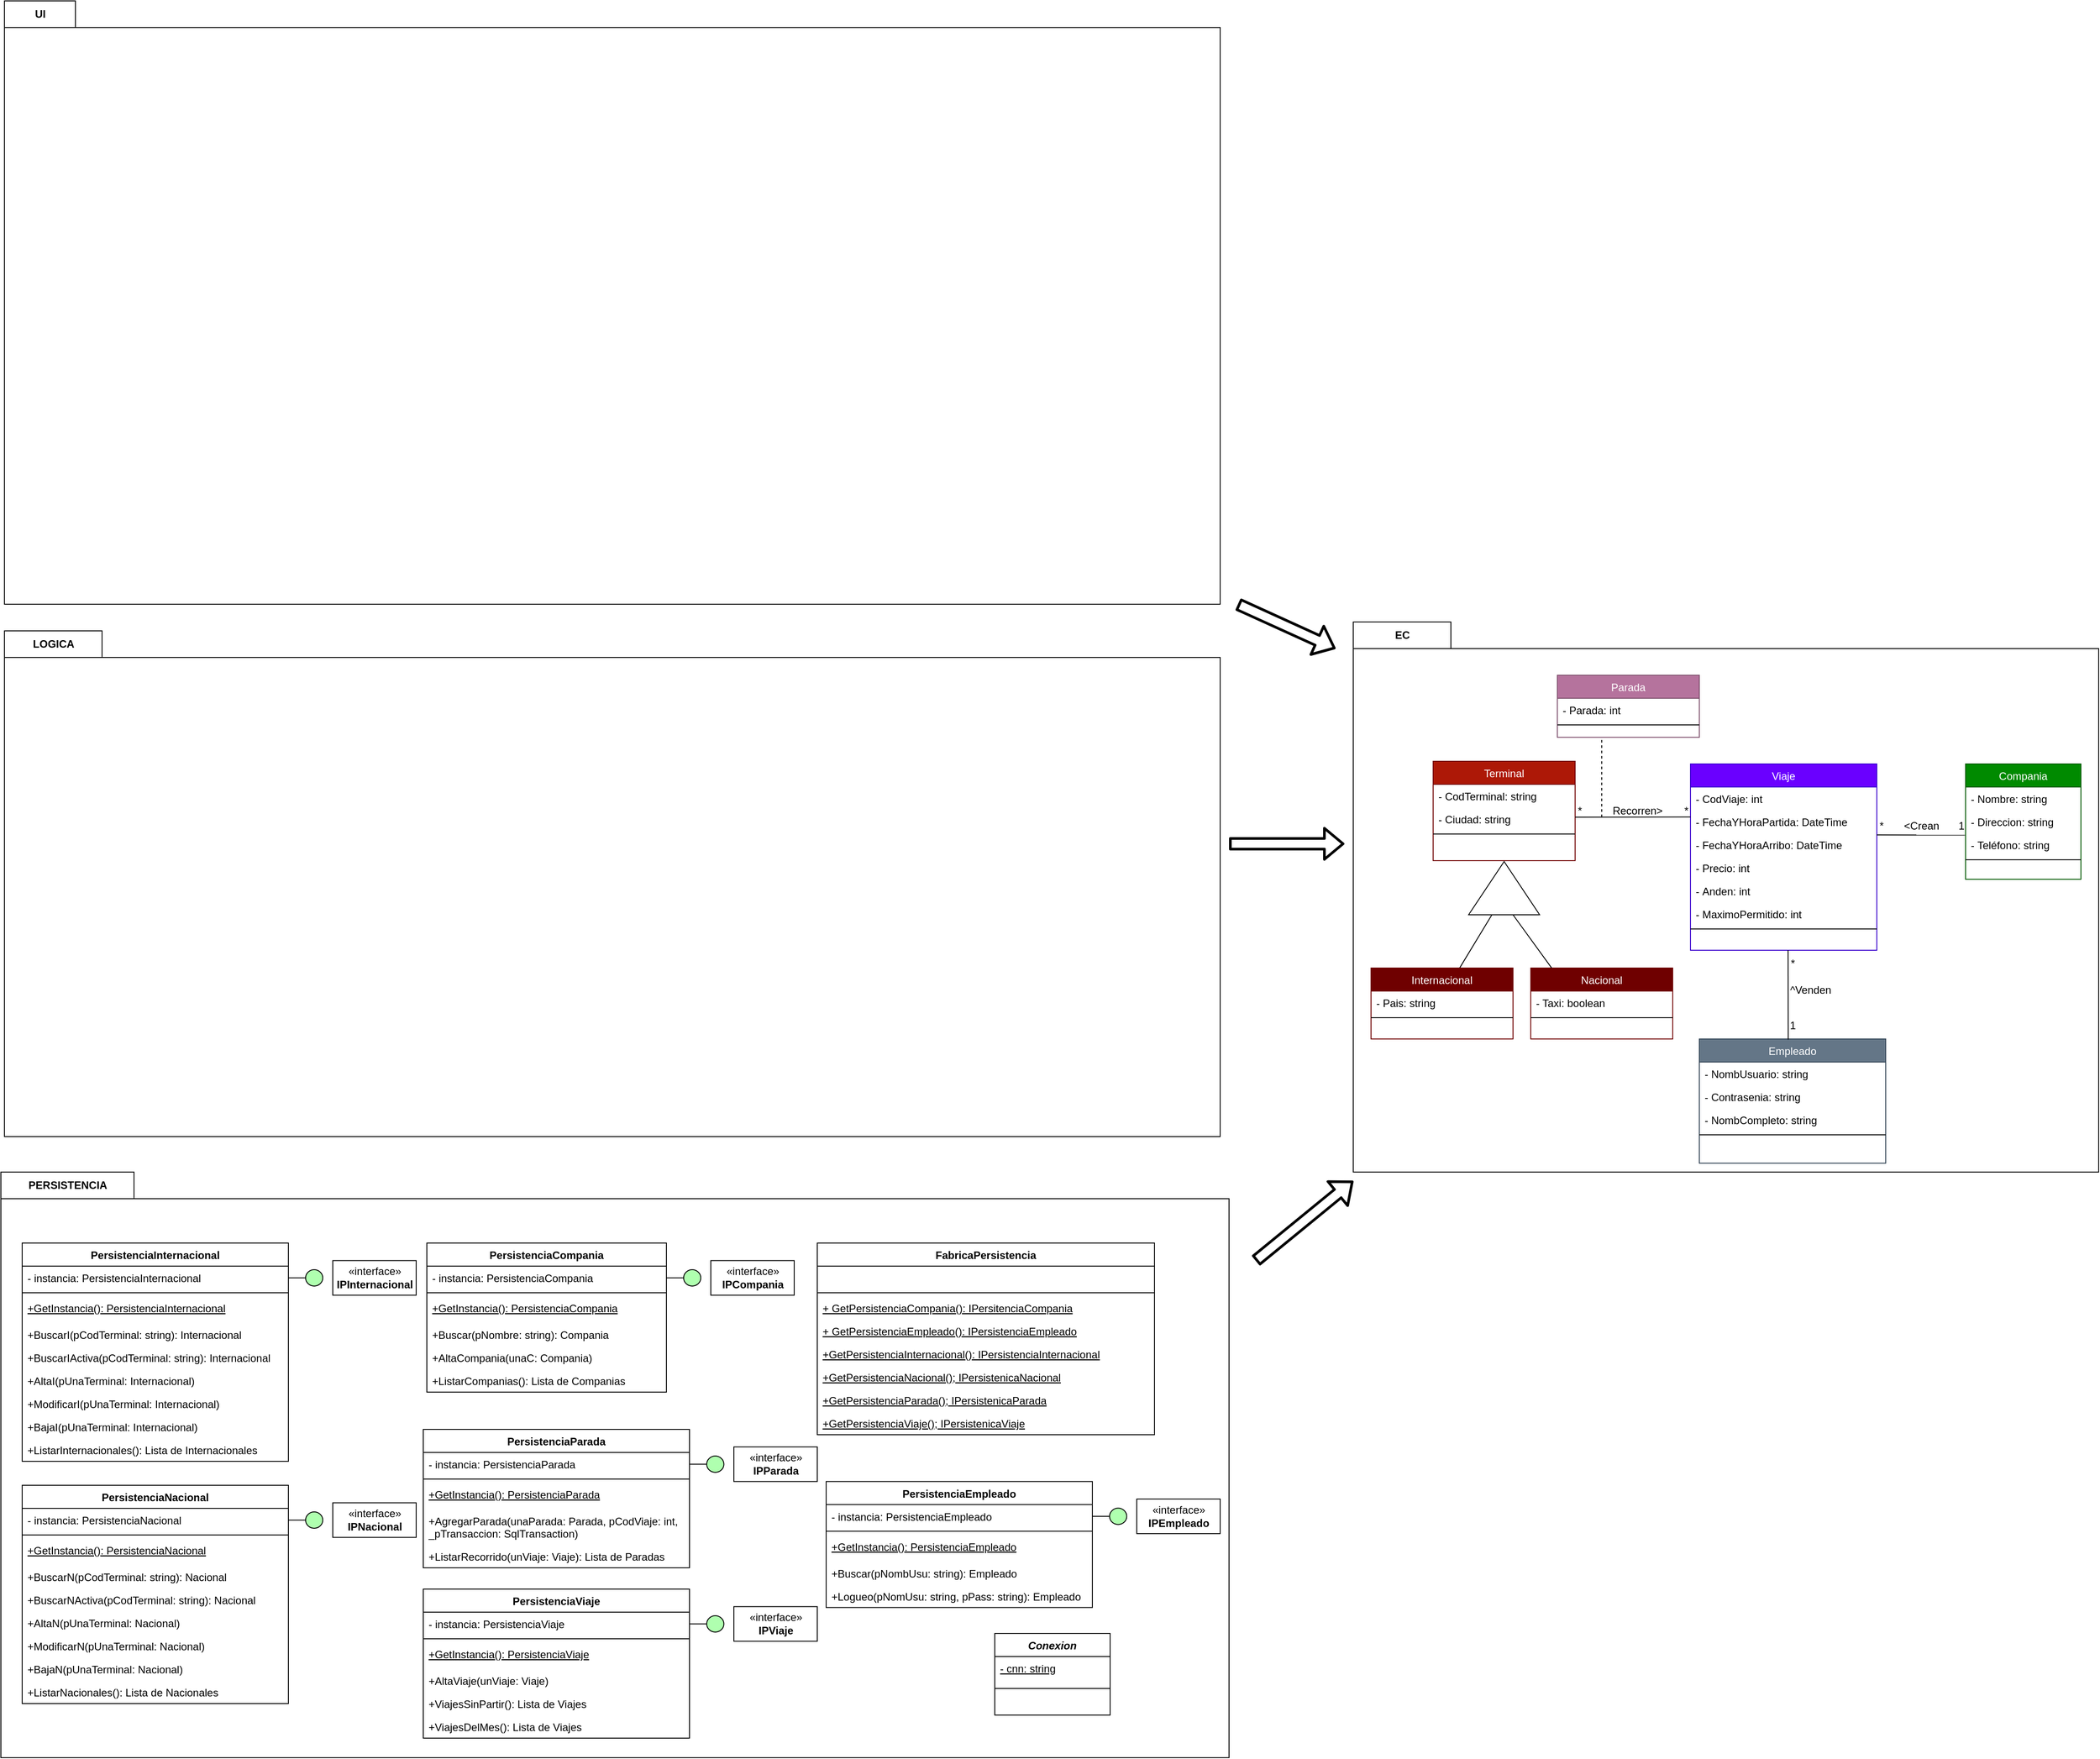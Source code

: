 <mxfile version="21.6.2" type="device">
  <diagram id="YKiBKlaoCuLFtthqr4kv" name="Página-1">
    <mxGraphModel dx="2717" dy="970" grid="1" gridSize="10" guides="1" tooltips="1" connect="1" arrows="1" fold="1" page="1" pageScale="1" pageWidth="827" pageHeight="1169" math="0" shadow="0">
      <root>
        <mxCell id="0" />
        <mxCell id="1" parent="0" />
        <mxCell id="Zzf7KM-flJiP9QOSgCD5-19" value="LOGICA&lt;span style=&quot;color: rgba(0, 0, 0, 0); font-family: monospace; font-size: 0px; font-weight: 400; text-align: start;&quot;&gt;%3CmxGraphModel%3E%3Croot%3E%3CmxCell%20id%3D%220%22%2F%3E%3CmxCell%20id%3D%221%22%20parent%3D%220%22%2F%3E%3CmxCell%20id%3D%222%22%20value%3D%22UI%22%20style%3D%22shape%3Dfolder%3BfontStyle%3D1%3BtabWidth%3D110%3BtabHeight%3D30%3BtabPosition%3Dleft%3Bhtml%3D1%3BboundedLbl%3D1%3BlabelInHeader%3D1%3Bcontainer%3D1%3Bcollapsible%3D0%3BrecursiveResize%3D0%3B%22%20vertex%3D%221%22%20parent%3D%221%22%3E%3CmxGeometry%20x%3D%22100%22%20y%3D%2250%22%20width%3D%22710%22%20height%3D%22260%22%20as%3D%22geometry%22%2F%3E%3C%2FmxCell%3E%3C%2Froot%3E%3C%2FmxGraphModel%3E&lt;/span&gt;" style="shape=folder;fontStyle=1;tabWidth=110;tabHeight=30;tabPosition=left;html=1;boundedLbl=1;labelInHeader=1;container=1;collapsible=0;recursiveResize=0;strokeColor=#000000;" parent="1" vertex="1">
          <mxGeometry x="-480" y="740" width="1370" height="570" as="geometry" />
        </mxCell>
        <mxCell id="Zzf7KM-flJiP9QOSgCD5-37" value="PERSISTENCIA" style="shape=folder;fontStyle=1;tabWidth=150;tabHeight=30;tabPosition=left;html=1;boundedLbl=1;labelInHeader=1;container=1;collapsible=0;recursiveResize=0;" parent="1" vertex="1">
          <mxGeometry x="-484" y="1350" width="1384" height="660" as="geometry" />
        </mxCell>
        <mxCell id="4FLnIjoYqeW0npmRk8-U-1" value="Conexion" style="swimlane;fontStyle=3;align=center;verticalAlign=top;childLayout=stackLayout;horizontal=1;startSize=26;horizontalStack=0;resizeParent=1;resizeParentMax=0;resizeLast=0;collapsible=1;marginBottom=0;" parent="Zzf7KM-flJiP9QOSgCD5-37" vertex="1">
          <mxGeometry x="1120" y="520" width="130" height="92" as="geometry" />
        </mxCell>
        <mxCell id="4FLnIjoYqeW0npmRk8-U-2" value="- cnn: string" style="text;strokeColor=none;fillColor=none;align=left;verticalAlign=top;spacingLeft=4;spacingRight=4;overflow=hidden;rotatable=0;points=[[0,0.5],[1,0.5]];portConstraint=eastwest;fontStyle=4" parent="4FLnIjoYqeW0npmRk8-U-1" vertex="1">
          <mxGeometry y="26" width="130" height="32" as="geometry" />
        </mxCell>
        <mxCell id="4FLnIjoYqeW0npmRk8-U-3" value="" style="line;strokeWidth=1;fillColor=none;align=left;verticalAlign=middle;spacingTop=-1;spacingLeft=3;spacingRight=3;rotatable=0;labelPosition=right;points=[];portConstraint=eastwest;strokeColor=inherit;" parent="4FLnIjoYqeW0npmRk8-U-1" vertex="1">
          <mxGeometry y="58" width="130" height="8" as="geometry" />
        </mxCell>
        <mxCell id="4FLnIjoYqeW0npmRk8-U-4" value=" " style="text;strokeColor=none;fillColor=none;align=left;verticalAlign=top;spacingLeft=4;spacingRight=4;overflow=hidden;rotatable=0;points=[[0,0.5],[1,0.5]];portConstraint=eastwest;" parent="4FLnIjoYqeW0npmRk8-U-1" vertex="1">
          <mxGeometry y="66" width="130" height="26" as="geometry" />
        </mxCell>
        <mxCell id="tdh5stbtL8ZLt6p26N77-5" value="PersistenciaCompania" style="swimlane;fontStyle=1;align=center;verticalAlign=top;childLayout=stackLayout;horizontal=1;startSize=26;horizontalStack=0;resizeParent=1;resizeParentMax=0;resizeLast=0;collapsible=1;marginBottom=0;" parent="Zzf7KM-flJiP9QOSgCD5-37" vertex="1">
          <mxGeometry x="480" y="80" width="270" height="168" as="geometry" />
        </mxCell>
        <mxCell id="tdh5stbtL8ZLt6p26N77-6" value="- instancia: PersistenciaCompania " style="text;strokeColor=none;fillColor=none;align=left;verticalAlign=top;spacingLeft=4;spacingRight=4;overflow=hidden;rotatable=0;points=[[0,0.5],[1,0.5]];portConstraint=eastwest;" parent="tdh5stbtL8ZLt6p26N77-5" vertex="1">
          <mxGeometry y="26" width="270" height="26" as="geometry" />
        </mxCell>
        <mxCell id="tdh5stbtL8ZLt6p26N77-7" value="" style="line;strokeWidth=1;fillColor=none;align=left;verticalAlign=middle;spacingTop=-1;spacingLeft=3;spacingRight=3;rotatable=0;labelPosition=right;points=[];portConstraint=eastwest;strokeColor=inherit;" parent="tdh5stbtL8ZLt6p26N77-5" vertex="1">
          <mxGeometry y="52" width="270" height="8" as="geometry" />
        </mxCell>
        <mxCell id="tdh5stbtL8ZLt6p26N77-8" value="+GetInstancia(): PersistenciaCompania" style="text;strokeColor=none;fillColor=none;align=left;verticalAlign=top;spacingLeft=4;spacingRight=4;overflow=hidden;rotatable=0;points=[[0,0.5],[1,0.5]];portConstraint=eastwest;fontStyle=4" parent="tdh5stbtL8ZLt6p26N77-5" vertex="1">
          <mxGeometry y="60" width="270" height="30" as="geometry" />
        </mxCell>
        <mxCell id="tdh5stbtL8ZLt6p26N77-12" value="+Buscar(pNombre: string): Compania" style="text;strokeColor=none;fillColor=none;align=left;verticalAlign=top;spacingLeft=4;spacingRight=4;overflow=hidden;rotatable=0;points=[[0,0.5],[1,0.5]];portConstraint=eastwest;fontStyle=0" parent="tdh5stbtL8ZLt6p26N77-5" vertex="1">
          <mxGeometry y="90" width="270" height="26" as="geometry" />
        </mxCell>
        <mxCell id="KsVdHm2s3OmVLTwSaz9g-104" value="+AltaCompania(unaC: Compania)" style="text;strokeColor=none;fillColor=none;align=left;verticalAlign=top;spacingLeft=4;spacingRight=4;overflow=hidden;rotatable=0;points=[[0,0.5],[1,0.5]];portConstraint=eastwest;fontStyle=0" vertex="1" parent="tdh5stbtL8ZLt6p26N77-5">
          <mxGeometry y="116" width="270" height="26" as="geometry" />
        </mxCell>
        <mxCell id="KsVdHm2s3OmVLTwSaz9g-105" value="+ListarCompanias(): Lista de Companias" style="text;strokeColor=none;fillColor=none;align=left;verticalAlign=top;spacingLeft=4;spacingRight=4;overflow=hidden;rotatable=0;points=[[0,0.5],[1,0.5]];portConstraint=eastwest;fontStyle=0" vertex="1" parent="tdh5stbtL8ZLt6p26N77-5">
          <mxGeometry y="142" width="270" height="26" as="geometry" />
        </mxCell>
        <mxCell id="4FLnIjoYqeW0npmRk8-U-20" value="FabricaPersistencia" style="swimlane;fontStyle=1;align=center;verticalAlign=top;childLayout=stackLayout;horizontal=1;startSize=26;horizontalStack=0;resizeParent=1;resizeParentMax=0;resizeLast=0;collapsible=1;marginBottom=0;" parent="Zzf7KM-flJiP9QOSgCD5-37" vertex="1">
          <mxGeometry x="920" y="80" width="380" height="216" as="geometry" />
        </mxCell>
        <mxCell id="4FLnIjoYqeW0npmRk8-U-21" value=" " style="text;strokeColor=none;fillColor=none;align=left;verticalAlign=top;spacingLeft=4;spacingRight=4;overflow=hidden;rotatable=0;points=[[0,0.5],[1,0.5]];portConstraint=eastwest;" parent="4FLnIjoYqeW0npmRk8-U-20" vertex="1">
          <mxGeometry y="26" width="380" height="26" as="geometry" />
        </mxCell>
        <mxCell id="4FLnIjoYqeW0npmRk8-U-22" value="" style="line;strokeWidth=1;fillColor=none;align=left;verticalAlign=middle;spacingTop=-1;spacingLeft=3;spacingRight=3;rotatable=0;labelPosition=right;points=[];portConstraint=eastwest;strokeColor=inherit;" parent="4FLnIjoYqeW0npmRk8-U-20" vertex="1">
          <mxGeometry y="52" width="380" height="8" as="geometry" />
        </mxCell>
        <mxCell id="qBw_OB1yYFoaNtmwpmEW-3" value="+ GetPersistenciaCompania(): IPersitenciaCompania" style="text;strokeColor=none;fillColor=none;align=left;verticalAlign=top;spacingLeft=4;spacingRight=4;overflow=hidden;rotatable=0;points=[[0,0.5],[1,0.5]];portConstraint=eastwest;fontStyle=4" parent="4FLnIjoYqeW0npmRk8-U-20" vertex="1">
          <mxGeometry y="60" width="380" height="26" as="geometry" />
        </mxCell>
        <mxCell id="4FLnIjoYqeW0npmRk8-U-23" value="+ GetPersistenciaEmpleado(): IPersistenciaEmpleado" style="text;strokeColor=none;fillColor=none;align=left;verticalAlign=top;spacingLeft=4;spacingRight=4;overflow=hidden;rotatable=0;points=[[0,0.5],[1,0.5]];portConstraint=eastwest;fontStyle=4" parent="4FLnIjoYqeW0npmRk8-U-20" vertex="1">
          <mxGeometry y="86" width="380" height="26" as="geometry" />
        </mxCell>
        <mxCell id="qBw_OB1yYFoaNtmwpmEW-4" value="+GetPersistenciaInternacional(): IPersistenciaInternacional" style="text;strokeColor=none;fillColor=none;align=left;verticalAlign=top;spacingLeft=4;spacingRight=4;overflow=hidden;rotatable=0;points=[[0,0.5],[1,0.5]];portConstraint=eastwest;fontStyle=4" parent="4FLnIjoYqeW0npmRk8-U-20" vertex="1">
          <mxGeometry y="112" width="380" height="26" as="geometry" />
        </mxCell>
        <mxCell id="iTHzH2P1z4E5CIiTlRkQ-4" value="+GetPersistenciaNacional(); IPersistenicaNacional" style="text;strokeColor=none;fillColor=none;align=left;verticalAlign=top;spacingLeft=4;spacingRight=4;overflow=hidden;rotatable=0;points=[[0,0.5],[1,0.5]];portConstraint=eastwest;fontStyle=4" parent="4FLnIjoYqeW0npmRk8-U-20" vertex="1">
          <mxGeometry y="138" width="380" height="26" as="geometry" />
        </mxCell>
        <mxCell id="KsVdHm2s3OmVLTwSaz9g-100" value="+GetPersistenciaParada(); IPersistenicaParada" style="text;strokeColor=none;fillColor=none;align=left;verticalAlign=top;spacingLeft=4;spacingRight=4;overflow=hidden;rotatable=0;points=[[0,0.5],[1,0.5]];portConstraint=eastwest;fontStyle=4" vertex="1" parent="4FLnIjoYqeW0npmRk8-U-20">
          <mxGeometry y="164" width="380" height="26" as="geometry" />
        </mxCell>
        <mxCell id="KsVdHm2s3OmVLTwSaz9g-101" value="+GetPersistenciaViaje(); IPersistenicaViaje" style="text;strokeColor=none;fillColor=none;align=left;verticalAlign=top;spacingLeft=4;spacingRight=4;overflow=hidden;rotatable=0;points=[[0,0.5],[1,0.5]];portConstraint=eastwest;fontStyle=4" vertex="1" parent="4FLnIjoYqeW0npmRk8-U-20">
          <mxGeometry y="190" width="380" height="26" as="geometry" />
        </mxCell>
        <mxCell id="KsVdHm2s3OmVLTwSaz9g-102" value="" style="html=1;outlineConnect=0;whiteSpace=wrap;fillColor=#AFFFAF;shape=mxgraph.archimate3.interface;rotation=0;" vertex="1" parent="Zzf7KM-flJiP9QOSgCD5-37">
          <mxGeometry x="750" y="110" width="38.75" height="18.5" as="geometry" />
        </mxCell>
        <mxCell id="KsVdHm2s3OmVLTwSaz9g-103" value="«interface»&lt;br&gt;&lt;b&gt;IPCompania&lt;/b&gt;" style="html=1;" vertex="1" parent="Zzf7KM-flJiP9QOSgCD5-37">
          <mxGeometry x="800" y="99.75" width="94" height="39" as="geometry" />
        </mxCell>
        <mxCell id="KsVdHm2s3OmVLTwSaz9g-106" value="PersistenciaEmpleado" style="swimlane;fontStyle=1;align=center;verticalAlign=top;childLayout=stackLayout;horizontal=1;startSize=26;horizontalStack=0;resizeParent=1;resizeParentMax=0;resizeLast=0;collapsible=1;marginBottom=0;" vertex="1" parent="Zzf7KM-flJiP9QOSgCD5-37">
          <mxGeometry x="930" y="348.75" width="300" height="142" as="geometry" />
        </mxCell>
        <mxCell id="KsVdHm2s3OmVLTwSaz9g-107" value="- instancia: PersistenciaEmpleado " style="text;strokeColor=none;fillColor=none;align=left;verticalAlign=top;spacingLeft=4;spacingRight=4;overflow=hidden;rotatable=0;points=[[0,0.5],[1,0.5]];portConstraint=eastwest;" vertex="1" parent="KsVdHm2s3OmVLTwSaz9g-106">
          <mxGeometry y="26" width="300" height="26" as="geometry" />
        </mxCell>
        <mxCell id="KsVdHm2s3OmVLTwSaz9g-108" value="" style="line;strokeWidth=1;fillColor=none;align=left;verticalAlign=middle;spacingTop=-1;spacingLeft=3;spacingRight=3;rotatable=0;labelPosition=right;points=[];portConstraint=eastwest;strokeColor=inherit;" vertex="1" parent="KsVdHm2s3OmVLTwSaz9g-106">
          <mxGeometry y="52" width="300" height="8" as="geometry" />
        </mxCell>
        <mxCell id="KsVdHm2s3OmVLTwSaz9g-109" value="+GetInstancia(): PersistenciaEmpleado" style="text;strokeColor=none;fillColor=none;align=left;verticalAlign=top;spacingLeft=4;spacingRight=4;overflow=hidden;rotatable=0;points=[[0,0.5],[1,0.5]];portConstraint=eastwest;fontStyle=4" vertex="1" parent="KsVdHm2s3OmVLTwSaz9g-106">
          <mxGeometry y="60" width="300" height="30" as="geometry" />
        </mxCell>
        <mxCell id="KsVdHm2s3OmVLTwSaz9g-110" value="+Buscar(pNombUsu: string): Empleado" style="text;strokeColor=none;fillColor=none;align=left;verticalAlign=top;spacingLeft=4;spacingRight=4;overflow=hidden;rotatable=0;points=[[0,0.5],[1,0.5]];portConstraint=eastwest;fontStyle=0" vertex="1" parent="KsVdHm2s3OmVLTwSaz9g-106">
          <mxGeometry y="90" width="300" height="26" as="geometry" />
        </mxCell>
        <mxCell id="KsVdHm2s3OmVLTwSaz9g-111" value="+Logueo(pNomUsu: string, pPass: string): Empleado" style="text;strokeColor=none;fillColor=none;align=left;verticalAlign=top;spacingLeft=4;spacingRight=4;overflow=hidden;rotatable=0;points=[[0,0.5],[1,0.5]];portConstraint=eastwest;fontStyle=0" vertex="1" parent="KsVdHm2s3OmVLTwSaz9g-106">
          <mxGeometry y="116" width="300" height="26" as="geometry" />
        </mxCell>
        <mxCell id="KsVdHm2s3OmVLTwSaz9g-113" value="" style="html=1;outlineConnect=0;whiteSpace=wrap;fillColor=#AFFFAF;shape=mxgraph.archimate3.interface;rotation=0;" vertex="1" parent="Zzf7KM-flJiP9QOSgCD5-37">
          <mxGeometry x="1230" y="378.75" width="38.75" height="18.5" as="geometry" />
        </mxCell>
        <mxCell id="KsVdHm2s3OmVLTwSaz9g-114" value="«interface»&lt;br&gt;&lt;b&gt;IPEmpleado&lt;/b&gt;" style="html=1;" vertex="1" parent="Zzf7KM-flJiP9QOSgCD5-37">
          <mxGeometry x="1280" y="368.5" width="94" height="39" as="geometry" />
        </mxCell>
        <mxCell id="KsVdHm2s3OmVLTwSaz9g-116" value="PersistenciaInternacional" style="swimlane;fontStyle=1;align=center;verticalAlign=top;childLayout=stackLayout;horizontal=1;startSize=26;horizontalStack=0;resizeParent=1;resizeParentMax=0;resizeLast=0;collapsible=1;marginBottom=0;" vertex="1" parent="Zzf7KM-flJiP9QOSgCD5-37">
          <mxGeometry x="24" y="80" width="300" height="246" as="geometry" />
        </mxCell>
        <mxCell id="KsVdHm2s3OmVLTwSaz9g-117" value="- instancia: PersistenciaInternacional" style="text;strokeColor=none;fillColor=none;align=left;verticalAlign=top;spacingLeft=4;spacingRight=4;overflow=hidden;rotatable=0;points=[[0,0.5],[1,0.5]];portConstraint=eastwest;" vertex="1" parent="KsVdHm2s3OmVLTwSaz9g-116">
          <mxGeometry y="26" width="300" height="26" as="geometry" />
        </mxCell>
        <mxCell id="KsVdHm2s3OmVLTwSaz9g-118" value="" style="line;strokeWidth=1;fillColor=none;align=left;verticalAlign=middle;spacingTop=-1;spacingLeft=3;spacingRight=3;rotatable=0;labelPosition=right;points=[];portConstraint=eastwest;strokeColor=inherit;" vertex="1" parent="KsVdHm2s3OmVLTwSaz9g-116">
          <mxGeometry y="52" width="300" height="8" as="geometry" />
        </mxCell>
        <mxCell id="KsVdHm2s3OmVLTwSaz9g-119" value="+GetInstancia(): PersistenciaInternacional" style="text;strokeColor=none;fillColor=none;align=left;verticalAlign=top;spacingLeft=4;spacingRight=4;overflow=hidden;rotatable=0;points=[[0,0.5],[1,0.5]];portConstraint=eastwest;fontStyle=4" vertex="1" parent="KsVdHm2s3OmVLTwSaz9g-116">
          <mxGeometry y="60" width="300" height="30" as="geometry" />
        </mxCell>
        <mxCell id="KsVdHm2s3OmVLTwSaz9g-120" value="+BuscarI(pCodTerminal: string): Internacional" style="text;strokeColor=none;fillColor=none;align=left;verticalAlign=top;spacingLeft=4;spacingRight=4;overflow=hidden;rotatable=0;points=[[0,0.5],[1,0.5]];portConstraint=eastwest;fontStyle=0" vertex="1" parent="KsVdHm2s3OmVLTwSaz9g-116">
          <mxGeometry y="90" width="300" height="26" as="geometry" />
        </mxCell>
        <mxCell id="KsVdHm2s3OmVLTwSaz9g-121" value="+BuscarIActiva(pCodTerminal: string): Internacional" style="text;strokeColor=none;fillColor=none;align=left;verticalAlign=top;spacingLeft=4;spacingRight=4;overflow=hidden;rotatable=0;points=[[0,0.5],[1,0.5]];portConstraint=eastwest;fontStyle=0" vertex="1" parent="KsVdHm2s3OmVLTwSaz9g-116">
          <mxGeometry y="116" width="300" height="26" as="geometry" />
        </mxCell>
        <mxCell id="KsVdHm2s3OmVLTwSaz9g-122" value="+AltaI(pUnaTerminal: Internacional)" style="text;strokeColor=none;fillColor=none;align=left;verticalAlign=top;spacingLeft=4;spacingRight=4;overflow=hidden;rotatable=0;points=[[0,0.5],[1,0.5]];portConstraint=eastwest;fontStyle=0" vertex="1" parent="KsVdHm2s3OmVLTwSaz9g-116">
          <mxGeometry y="142" width="300" height="26" as="geometry" />
        </mxCell>
        <mxCell id="KsVdHm2s3OmVLTwSaz9g-126" value="+ModificarI(pUnaTerminal: Internacional)" style="text;strokeColor=none;fillColor=none;align=left;verticalAlign=top;spacingLeft=4;spacingRight=4;overflow=hidden;rotatable=0;points=[[0,0.5],[1,0.5]];portConstraint=eastwest;fontStyle=0" vertex="1" parent="KsVdHm2s3OmVLTwSaz9g-116">
          <mxGeometry y="168" width="300" height="26" as="geometry" />
        </mxCell>
        <mxCell id="KsVdHm2s3OmVLTwSaz9g-125" value="+BajaI(pUnaTerminal: Internacional)" style="text;strokeColor=none;fillColor=none;align=left;verticalAlign=top;spacingLeft=4;spacingRight=4;overflow=hidden;rotatable=0;points=[[0,0.5],[1,0.5]];portConstraint=eastwest;fontStyle=0" vertex="1" parent="KsVdHm2s3OmVLTwSaz9g-116">
          <mxGeometry y="194" width="300" height="26" as="geometry" />
        </mxCell>
        <mxCell id="KsVdHm2s3OmVLTwSaz9g-127" value="+ListarInternacionales(): Lista de Internacionales" style="text;strokeColor=none;fillColor=none;align=left;verticalAlign=top;spacingLeft=4;spacingRight=4;overflow=hidden;rotatable=0;points=[[0,0.5],[1,0.5]];portConstraint=eastwest;fontStyle=0" vertex="1" parent="KsVdHm2s3OmVLTwSaz9g-116">
          <mxGeometry y="220" width="300" height="26" as="geometry" />
        </mxCell>
        <mxCell id="KsVdHm2s3OmVLTwSaz9g-123" value="" style="html=1;outlineConnect=0;whiteSpace=wrap;fillColor=#AFFFAF;shape=mxgraph.archimate3.interface;rotation=0;" vertex="1" parent="Zzf7KM-flJiP9QOSgCD5-37">
          <mxGeometry x="324" y="110" width="38.75" height="18.5" as="geometry" />
        </mxCell>
        <mxCell id="KsVdHm2s3OmVLTwSaz9g-124" value="«interface»&lt;br&gt;&lt;b&gt;IPInternacional&lt;/b&gt;" style="html=1;" vertex="1" parent="Zzf7KM-flJiP9QOSgCD5-37">
          <mxGeometry x="374" y="99.75" width="94" height="39" as="geometry" />
        </mxCell>
        <mxCell id="KsVdHm2s3OmVLTwSaz9g-128" value="PersistenciaNacional" style="swimlane;fontStyle=1;align=center;verticalAlign=top;childLayout=stackLayout;horizontal=1;startSize=26;horizontalStack=0;resizeParent=1;resizeParentMax=0;resizeLast=0;collapsible=1;marginBottom=0;" vertex="1" parent="Zzf7KM-flJiP9QOSgCD5-37">
          <mxGeometry x="24" y="353" width="300" height="246" as="geometry" />
        </mxCell>
        <mxCell id="KsVdHm2s3OmVLTwSaz9g-129" value="- instancia: PersistenciaNacional" style="text;strokeColor=none;fillColor=none;align=left;verticalAlign=top;spacingLeft=4;spacingRight=4;overflow=hidden;rotatable=0;points=[[0,0.5],[1,0.5]];portConstraint=eastwest;" vertex="1" parent="KsVdHm2s3OmVLTwSaz9g-128">
          <mxGeometry y="26" width="300" height="26" as="geometry" />
        </mxCell>
        <mxCell id="KsVdHm2s3OmVLTwSaz9g-130" value="" style="line;strokeWidth=1;fillColor=none;align=left;verticalAlign=middle;spacingTop=-1;spacingLeft=3;spacingRight=3;rotatable=0;labelPosition=right;points=[];portConstraint=eastwest;strokeColor=inherit;" vertex="1" parent="KsVdHm2s3OmVLTwSaz9g-128">
          <mxGeometry y="52" width="300" height="8" as="geometry" />
        </mxCell>
        <mxCell id="KsVdHm2s3OmVLTwSaz9g-131" value="+GetInstancia(): PersistenciaNacional" style="text;strokeColor=none;fillColor=none;align=left;verticalAlign=top;spacingLeft=4;spacingRight=4;overflow=hidden;rotatable=0;points=[[0,0.5],[1,0.5]];portConstraint=eastwest;fontStyle=4" vertex="1" parent="KsVdHm2s3OmVLTwSaz9g-128">
          <mxGeometry y="60" width="300" height="30" as="geometry" />
        </mxCell>
        <mxCell id="KsVdHm2s3OmVLTwSaz9g-132" value="+BuscarN(pCodTerminal: string): Nacional" style="text;strokeColor=none;fillColor=none;align=left;verticalAlign=top;spacingLeft=4;spacingRight=4;overflow=hidden;rotatable=0;points=[[0,0.5],[1,0.5]];portConstraint=eastwest;fontStyle=0" vertex="1" parent="KsVdHm2s3OmVLTwSaz9g-128">
          <mxGeometry y="90" width="300" height="26" as="geometry" />
        </mxCell>
        <mxCell id="KsVdHm2s3OmVLTwSaz9g-133" value="+BuscarNActiva(pCodTerminal: string): Nacional" style="text;strokeColor=none;fillColor=none;align=left;verticalAlign=top;spacingLeft=4;spacingRight=4;overflow=hidden;rotatable=0;points=[[0,0.5],[1,0.5]];portConstraint=eastwest;fontStyle=0" vertex="1" parent="KsVdHm2s3OmVLTwSaz9g-128">
          <mxGeometry y="116" width="300" height="26" as="geometry" />
        </mxCell>
        <mxCell id="KsVdHm2s3OmVLTwSaz9g-134" value="+AltaN(pUnaTerminal: Nacional)" style="text;strokeColor=none;fillColor=none;align=left;verticalAlign=top;spacingLeft=4;spacingRight=4;overflow=hidden;rotatable=0;points=[[0,0.5],[1,0.5]];portConstraint=eastwest;fontStyle=0" vertex="1" parent="KsVdHm2s3OmVLTwSaz9g-128">
          <mxGeometry y="142" width="300" height="26" as="geometry" />
        </mxCell>
        <mxCell id="KsVdHm2s3OmVLTwSaz9g-135" value="+ModificarN(pUnaTerminal: Nacional)" style="text;strokeColor=none;fillColor=none;align=left;verticalAlign=top;spacingLeft=4;spacingRight=4;overflow=hidden;rotatable=0;points=[[0,0.5],[1,0.5]];portConstraint=eastwest;fontStyle=0" vertex="1" parent="KsVdHm2s3OmVLTwSaz9g-128">
          <mxGeometry y="168" width="300" height="26" as="geometry" />
        </mxCell>
        <mxCell id="KsVdHm2s3OmVLTwSaz9g-136" value="+BajaN(pUnaTerminal: Nacional)" style="text;strokeColor=none;fillColor=none;align=left;verticalAlign=top;spacingLeft=4;spacingRight=4;overflow=hidden;rotatable=0;points=[[0,0.5],[1,0.5]];portConstraint=eastwest;fontStyle=0" vertex="1" parent="KsVdHm2s3OmVLTwSaz9g-128">
          <mxGeometry y="194" width="300" height="26" as="geometry" />
        </mxCell>
        <mxCell id="KsVdHm2s3OmVLTwSaz9g-137" value="+ListarNacionales(): Lista de Nacionales" style="text;strokeColor=none;fillColor=none;align=left;verticalAlign=top;spacingLeft=4;spacingRight=4;overflow=hidden;rotatable=0;points=[[0,0.5],[1,0.5]];portConstraint=eastwest;fontStyle=0" vertex="1" parent="KsVdHm2s3OmVLTwSaz9g-128">
          <mxGeometry y="220" width="300" height="26" as="geometry" />
        </mxCell>
        <mxCell id="KsVdHm2s3OmVLTwSaz9g-138" value="" style="html=1;outlineConnect=0;whiteSpace=wrap;fillColor=#AFFFAF;shape=mxgraph.archimate3.interface;rotation=0;" vertex="1" parent="Zzf7KM-flJiP9QOSgCD5-37">
          <mxGeometry x="324" y="383" width="38.75" height="18.5" as="geometry" />
        </mxCell>
        <mxCell id="KsVdHm2s3OmVLTwSaz9g-139" value="«interface»&lt;br&gt;&lt;b&gt;IPNacional&lt;/b&gt;" style="html=1;" vertex="1" parent="Zzf7KM-flJiP9QOSgCD5-37">
          <mxGeometry x="374" y="372.75" width="94" height="39" as="geometry" />
        </mxCell>
        <mxCell id="KsVdHm2s3OmVLTwSaz9g-140" value="PersistenciaParada" style="swimlane;fontStyle=1;align=center;verticalAlign=top;childLayout=stackLayout;horizontal=1;startSize=26;horizontalStack=0;resizeParent=1;resizeParentMax=0;resizeLast=0;collapsible=1;marginBottom=0;" vertex="1" parent="Zzf7KM-flJiP9QOSgCD5-37">
          <mxGeometry x="476" y="290" width="300" height="156" as="geometry" />
        </mxCell>
        <mxCell id="KsVdHm2s3OmVLTwSaz9g-141" value="- instancia: PersistenciaParada" style="text;strokeColor=none;fillColor=none;align=left;verticalAlign=top;spacingLeft=4;spacingRight=4;overflow=hidden;rotatable=0;points=[[0,0.5],[1,0.5]];portConstraint=eastwest;" vertex="1" parent="KsVdHm2s3OmVLTwSaz9g-140">
          <mxGeometry y="26" width="300" height="26" as="geometry" />
        </mxCell>
        <mxCell id="KsVdHm2s3OmVLTwSaz9g-142" value="" style="line;strokeWidth=1;fillColor=none;align=left;verticalAlign=middle;spacingTop=-1;spacingLeft=3;spacingRight=3;rotatable=0;labelPosition=right;points=[];portConstraint=eastwest;strokeColor=inherit;" vertex="1" parent="KsVdHm2s3OmVLTwSaz9g-140">
          <mxGeometry y="52" width="300" height="8" as="geometry" />
        </mxCell>
        <mxCell id="KsVdHm2s3OmVLTwSaz9g-143" value="+GetInstancia(): PersistenciaParada" style="text;strokeColor=none;fillColor=none;align=left;verticalAlign=top;spacingLeft=4;spacingRight=4;overflow=hidden;rotatable=0;points=[[0,0.5],[1,0.5]];portConstraint=eastwest;fontStyle=4" vertex="1" parent="KsVdHm2s3OmVLTwSaz9g-140">
          <mxGeometry y="60" width="300" height="30" as="geometry" />
        </mxCell>
        <mxCell id="KsVdHm2s3OmVLTwSaz9g-144" value="+AgregarParada(unaParada: Parada, pCodViaje: int,&#xa;_pTransaccion: SqlTransaction)&#xa;" style="text;strokeColor=none;fillColor=none;align=left;verticalAlign=top;spacingLeft=4;spacingRight=4;overflow=hidden;rotatable=0;points=[[0,0.5],[1,0.5]];portConstraint=eastwest;fontStyle=0" vertex="1" parent="KsVdHm2s3OmVLTwSaz9g-140">
          <mxGeometry y="90" width="300" height="40" as="geometry" />
        </mxCell>
        <mxCell id="KsVdHm2s3OmVLTwSaz9g-145" value="+ListarRecorrido(unViaje: Viaje): Lista de Paradas" style="text;strokeColor=none;fillColor=none;align=left;verticalAlign=top;spacingLeft=4;spacingRight=4;overflow=hidden;rotatable=0;points=[[0,0.5],[1,0.5]];portConstraint=eastwest;fontStyle=0" vertex="1" parent="KsVdHm2s3OmVLTwSaz9g-140">
          <mxGeometry y="130" width="300" height="26" as="geometry" />
        </mxCell>
        <mxCell id="KsVdHm2s3OmVLTwSaz9g-146" value="" style="html=1;outlineConnect=0;whiteSpace=wrap;fillColor=#AFFFAF;shape=mxgraph.archimate3.interface;rotation=0;" vertex="1" parent="Zzf7KM-flJiP9QOSgCD5-37">
          <mxGeometry x="776" y="320" width="38.75" height="18.5" as="geometry" />
        </mxCell>
        <mxCell id="KsVdHm2s3OmVLTwSaz9g-147" value="«interface»&lt;br&gt;&lt;b&gt;IPParada&lt;/b&gt;" style="html=1;" vertex="1" parent="Zzf7KM-flJiP9QOSgCD5-37">
          <mxGeometry x="826" y="309.75" width="94" height="39" as="geometry" />
        </mxCell>
        <mxCell id="KsVdHm2s3OmVLTwSaz9g-148" value="PersistenciaViaje" style="swimlane;fontStyle=1;align=center;verticalAlign=top;childLayout=stackLayout;horizontal=1;startSize=26;horizontalStack=0;resizeParent=1;resizeParentMax=0;resizeLast=0;collapsible=1;marginBottom=0;" vertex="1" parent="Zzf7KM-flJiP9QOSgCD5-37">
          <mxGeometry x="476" y="470" width="300" height="168" as="geometry" />
        </mxCell>
        <mxCell id="KsVdHm2s3OmVLTwSaz9g-149" value="- instancia: PersistenciaViaje" style="text;strokeColor=none;fillColor=none;align=left;verticalAlign=top;spacingLeft=4;spacingRight=4;overflow=hidden;rotatable=0;points=[[0,0.5],[1,0.5]];portConstraint=eastwest;" vertex="1" parent="KsVdHm2s3OmVLTwSaz9g-148">
          <mxGeometry y="26" width="300" height="26" as="geometry" />
        </mxCell>
        <mxCell id="KsVdHm2s3OmVLTwSaz9g-150" value="" style="line;strokeWidth=1;fillColor=none;align=left;verticalAlign=middle;spacingTop=-1;spacingLeft=3;spacingRight=3;rotatable=0;labelPosition=right;points=[];portConstraint=eastwest;strokeColor=inherit;" vertex="1" parent="KsVdHm2s3OmVLTwSaz9g-148">
          <mxGeometry y="52" width="300" height="8" as="geometry" />
        </mxCell>
        <mxCell id="KsVdHm2s3OmVLTwSaz9g-151" value="+GetInstancia(): PersistenciaViaje" style="text;strokeColor=none;fillColor=none;align=left;verticalAlign=top;spacingLeft=4;spacingRight=4;overflow=hidden;rotatable=0;points=[[0,0.5],[1,0.5]];portConstraint=eastwest;fontStyle=4" vertex="1" parent="KsVdHm2s3OmVLTwSaz9g-148">
          <mxGeometry y="60" width="300" height="30" as="geometry" />
        </mxCell>
        <mxCell id="KsVdHm2s3OmVLTwSaz9g-152" value="+AltaViaje(unViaje: Viaje)" style="text;strokeColor=none;fillColor=none;align=left;verticalAlign=top;spacingLeft=4;spacingRight=4;overflow=hidden;rotatable=0;points=[[0,0.5],[1,0.5]];portConstraint=eastwest;fontStyle=0" vertex="1" parent="KsVdHm2s3OmVLTwSaz9g-148">
          <mxGeometry y="90" width="300" height="26" as="geometry" />
        </mxCell>
        <mxCell id="KsVdHm2s3OmVLTwSaz9g-153" value="+ViajesSinPartir(): Lista de Viajes" style="text;strokeColor=none;fillColor=none;align=left;verticalAlign=top;spacingLeft=4;spacingRight=4;overflow=hidden;rotatable=0;points=[[0,0.5],[1,0.5]];portConstraint=eastwest;fontStyle=0" vertex="1" parent="KsVdHm2s3OmVLTwSaz9g-148">
          <mxGeometry y="116" width="300" height="26" as="geometry" />
        </mxCell>
        <mxCell id="KsVdHm2s3OmVLTwSaz9g-164" value="+ViajesDelMes(): Lista de Viajes" style="text;strokeColor=none;fillColor=none;align=left;verticalAlign=top;spacingLeft=4;spacingRight=4;overflow=hidden;rotatable=0;points=[[0,0.5],[1,0.5]];portConstraint=eastwest;fontStyle=0" vertex="1" parent="KsVdHm2s3OmVLTwSaz9g-148">
          <mxGeometry y="142" width="300" height="26" as="geometry" />
        </mxCell>
        <mxCell id="KsVdHm2s3OmVLTwSaz9g-154" value="" style="html=1;outlineConnect=0;whiteSpace=wrap;fillColor=#AFFFAF;shape=mxgraph.archimate3.interface;rotation=0;" vertex="1" parent="Zzf7KM-flJiP9QOSgCD5-37">
          <mxGeometry x="776" y="500" width="38.75" height="18.5" as="geometry" />
        </mxCell>
        <mxCell id="KsVdHm2s3OmVLTwSaz9g-155" value="«interface»&lt;br&gt;&lt;b&gt;IPViaje&lt;/b&gt;" style="html=1;" vertex="1" parent="Zzf7KM-flJiP9QOSgCD5-37">
          <mxGeometry x="826" y="489.75" width="94" height="39" as="geometry" />
        </mxCell>
        <mxCell id="Zzf7KM-flJiP9QOSgCD5-168" value="EC" style="shape=folder;fontStyle=1;tabWidth=110;tabHeight=30;tabPosition=left;html=1;boundedLbl=1;labelInHeader=1;container=1;collapsible=0;recursiveResize=0;" parent="1" vertex="1">
          <mxGeometry x="1040" y="730" width="840" height="620" as="geometry" />
        </mxCell>
        <mxCell id="KsVdHm2s3OmVLTwSaz9g-49" value="Nacional" style="swimlane;fontStyle=0;align=center;verticalAlign=top;childLayout=stackLayout;horizontal=1;startSize=26;horizontalStack=0;resizeParent=1;resizeLast=0;collapsible=1;marginBottom=0;rounded=0;shadow=0;strokeWidth=1;fillColor=#6F0000;strokeColor=#6F0000;fontColor=#ffffff;" vertex="1" parent="Zzf7KM-flJiP9QOSgCD5-168">
          <mxGeometry x="200" y="390" width="160" height="80" as="geometry">
            <mxRectangle x="230" y="140" width="160" height="26" as="alternateBounds" />
          </mxGeometry>
        </mxCell>
        <mxCell id="KsVdHm2s3OmVLTwSaz9g-50" value="- Taxi: boolean" style="text;align=left;verticalAlign=top;spacingLeft=4;spacingRight=4;overflow=hidden;rotatable=0;points=[[0,0.5],[1,0.5]];portConstraint=eastwest;" vertex="1" parent="KsVdHm2s3OmVLTwSaz9g-49">
          <mxGeometry y="26" width="160" height="26" as="geometry" />
        </mxCell>
        <mxCell id="KsVdHm2s3OmVLTwSaz9g-51" value="" style="line;html=1;strokeWidth=1;align=left;verticalAlign=middle;spacingTop=-1;spacingLeft=3;spacingRight=3;rotatable=0;labelPosition=right;points=[];portConstraint=eastwest;" vertex="1" parent="KsVdHm2s3OmVLTwSaz9g-49">
          <mxGeometry y="52" width="160" height="8" as="geometry" />
        </mxCell>
        <mxCell id="KsVdHm2s3OmVLTwSaz9g-52" value="" style="triangle;whiteSpace=wrap;html=1;rotation=-90;" vertex="1" parent="Zzf7KM-flJiP9QOSgCD5-168">
          <mxGeometry x="140" y="260" width="60" height="80" as="geometry" />
        </mxCell>
        <mxCell id="KsVdHm2s3OmVLTwSaz9g-53" value="" style="endArrow=none;html=1;rounded=0;exitX=0.623;exitY=0.004;exitDx=0;exitDy=0;exitPerimeter=0;entryX=-0.002;entryY=0.327;entryDx=0;entryDy=0;entryPerimeter=0;" edge="1" parent="Zzf7KM-flJiP9QOSgCD5-168" source="KsVdHm2s3OmVLTwSaz9g-55" target="KsVdHm2s3OmVLTwSaz9g-52">
          <mxGeometry width="50" height="50" relative="1" as="geometry">
            <mxPoint x="120" y="390" as="sourcePoint" />
            <mxPoint x="160" y="340" as="targetPoint" />
          </mxGeometry>
        </mxCell>
        <mxCell id="KsVdHm2s3OmVLTwSaz9g-54" value="" style="endArrow=none;html=1;rounded=0;exitX=0.147;exitY=-0.001;exitDx=0;exitDy=0;exitPerimeter=0;" edge="1" parent="Zzf7KM-flJiP9QOSgCD5-168" source="KsVdHm2s3OmVLTwSaz9g-49">
          <mxGeometry width="50" height="50" relative="1" as="geometry">
            <mxPoint x="220" y="390" as="sourcePoint" />
            <mxPoint x="180" y="330" as="targetPoint" />
          </mxGeometry>
        </mxCell>
        <mxCell id="KsVdHm2s3OmVLTwSaz9g-55" value="Internacional" style="swimlane;fontStyle=0;align=center;verticalAlign=top;childLayout=stackLayout;horizontal=1;startSize=26;horizontalStack=0;resizeParent=1;resizeLast=0;collapsible=1;marginBottom=0;rounded=0;shadow=0;strokeWidth=1;fillColor=#6F0000;fontColor=#ffffff;strokeColor=#6F0000;" vertex="1" parent="Zzf7KM-flJiP9QOSgCD5-168">
          <mxGeometry x="20" y="390" width="160" height="80" as="geometry">
            <mxRectangle x="230" y="140" width="160" height="26" as="alternateBounds" />
          </mxGeometry>
        </mxCell>
        <mxCell id="KsVdHm2s3OmVLTwSaz9g-56" value="- Pais: string" style="text;align=left;verticalAlign=top;spacingLeft=4;spacingRight=4;overflow=hidden;rotatable=0;points=[[0,0.5],[1,0.5]];portConstraint=eastwest;" vertex="1" parent="KsVdHm2s3OmVLTwSaz9g-55">
          <mxGeometry y="26" width="160" height="26" as="geometry" />
        </mxCell>
        <mxCell id="KsVdHm2s3OmVLTwSaz9g-57" value="" style="line;html=1;strokeWidth=1;align=left;verticalAlign=middle;spacingTop=-1;spacingLeft=3;spacingRight=3;rotatable=0;labelPosition=right;points=[];portConstraint=eastwest;" vertex="1" parent="KsVdHm2s3OmVLTwSaz9g-55">
          <mxGeometry y="52" width="160" height="8" as="geometry" />
        </mxCell>
        <mxCell id="KsVdHm2s3OmVLTwSaz9g-58" value="Terminal" style="swimlane;fontStyle=0;align=center;verticalAlign=top;childLayout=stackLayout;horizontal=1;startSize=26;horizontalStack=0;resizeParent=1;resizeLast=0;collapsible=1;marginBottom=0;rounded=0;shadow=0;strokeWidth=1;fillColor=#AD1807;fontColor=#ffffff;strokeColor=#6F0000;" vertex="1" parent="Zzf7KM-flJiP9QOSgCD5-168">
          <mxGeometry x="90" y="157" width="160" height="112" as="geometry">
            <mxRectangle x="230" y="140" width="160" height="26" as="alternateBounds" />
          </mxGeometry>
        </mxCell>
        <mxCell id="KsVdHm2s3OmVLTwSaz9g-59" value="- CodTerminal: string" style="text;align=left;verticalAlign=top;spacingLeft=4;spacingRight=4;overflow=hidden;rotatable=0;points=[[0,0.5],[1,0.5]];portConstraint=eastwest;" vertex="1" parent="KsVdHm2s3OmVLTwSaz9g-58">
          <mxGeometry y="26" width="160" height="26" as="geometry" />
        </mxCell>
        <mxCell id="KsVdHm2s3OmVLTwSaz9g-60" value="- Ciudad: string" style="text;align=left;verticalAlign=top;spacingLeft=4;spacingRight=4;overflow=hidden;rotatable=0;points=[[0,0.5],[1,0.5]];portConstraint=eastwest;rounded=0;shadow=0;html=0;" vertex="1" parent="KsVdHm2s3OmVLTwSaz9g-58">
          <mxGeometry y="52" width="160" height="26" as="geometry" />
        </mxCell>
        <mxCell id="KsVdHm2s3OmVLTwSaz9g-61" value="" style="line;html=1;strokeWidth=1;align=left;verticalAlign=middle;spacingTop=-1;spacingLeft=3;spacingRight=3;rotatable=0;labelPosition=right;points=[];portConstraint=eastwest;" vertex="1" parent="KsVdHm2s3OmVLTwSaz9g-58">
          <mxGeometry y="78" width="160" height="8" as="geometry" />
        </mxCell>
        <mxCell id="KsVdHm2s3OmVLTwSaz9g-62" value="Viaje" style="swimlane;fontStyle=0;align=center;verticalAlign=top;childLayout=stackLayout;horizontal=1;startSize=26;horizontalStack=0;resizeParent=1;resizeLast=0;collapsible=1;marginBottom=0;rounded=0;shadow=0;strokeWidth=1;fillColor=#6a00ff;strokeColor=#3700CC;fontColor=#ffffff;" vertex="1" parent="Zzf7KM-flJiP9QOSgCD5-168">
          <mxGeometry x="380" y="160" width="210" height="210" as="geometry">
            <mxRectangle x="230" y="140" width="160" height="26" as="alternateBounds" />
          </mxGeometry>
        </mxCell>
        <mxCell id="KsVdHm2s3OmVLTwSaz9g-63" value="- CodViaje: int" style="text;align=left;verticalAlign=top;spacingLeft=4;spacingRight=4;overflow=hidden;rotatable=0;points=[[0,0.5],[1,0.5]];portConstraint=eastwest;" vertex="1" parent="KsVdHm2s3OmVLTwSaz9g-62">
          <mxGeometry y="26" width="210" height="26" as="geometry" />
        </mxCell>
        <mxCell id="KsVdHm2s3OmVLTwSaz9g-64" value="- FechaYHoraPartida: DateTime" style="text;align=left;verticalAlign=top;spacingLeft=4;spacingRight=4;overflow=hidden;rotatable=0;points=[[0,0.5],[1,0.5]];portConstraint=eastwest;rounded=0;shadow=0;html=0;" vertex="1" parent="KsVdHm2s3OmVLTwSaz9g-62">
          <mxGeometry y="52" width="210" height="26" as="geometry" />
        </mxCell>
        <mxCell id="KsVdHm2s3OmVLTwSaz9g-65" value="- FechaYHoraArribo: DateTime" style="text;align=left;verticalAlign=top;spacingLeft=4;spacingRight=4;overflow=hidden;rotatable=0;points=[[0,0.5],[1,0.5]];portConstraint=eastwest;rounded=0;shadow=0;html=0;" vertex="1" parent="KsVdHm2s3OmVLTwSaz9g-62">
          <mxGeometry y="78" width="210" height="26" as="geometry" />
        </mxCell>
        <mxCell id="KsVdHm2s3OmVLTwSaz9g-66" value="- Precio: int" style="text;align=left;verticalAlign=top;spacingLeft=4;spacingRight=4;overflow=hidden;rotatable=0;points=[[0,0.5],[1,0.5]];portConstraint=eastwest;rounded=0;shadow=0;html=0;" vertex="1" parent="KsVdHm2s3OmVLTwSaz9g-62">
          <mxGeometry y="104" width="210" height="26" as="geometry" />
        </mxCell>
        <mxCell id="KsVdHm2s3OmVLTwSaz9g-67" value="- Anden: int" style="text;align=left;verticalAlign=top;spacingLeft=4;spacingRight=4;overflow=hidden;rotatable=0;points=[[0,0.5],[1,0.5]];portConstraint=eastwest;rounded=0;shadow=0;html=0;" vertex="1" parent="KsVdHm2s3OmVLTwSaz9g-62">
          <mxGeometry y="130" width="210" height="26" as="geometry" />
        </mxCell>
        <mxCell id="KsVdHm2s3OmVLTwSaz9g-68" value="- MaximoPermitido: int" style="text;align=left;verticalAlign=top;spacingLeft=4;spacingRight=4;overflow=hidden;rotatable=0;points=[[0,0.5],[1,0.5]];portConstraint=eastwest;rounded=0;shadow=0;html=0;" vertex="1" parent="KsVdHm2s3OmVLTwSaz9g-62">
          <mxGeometry y="156" width="210" height="26" as="geometry" />
        </mxCell>
        <mxCell id="KsVdHm2s3OmVLTwSaz9g-69" value="" style="line;html=1;strokeWidth=1;align=left;verticalAlign=middle;spacingTop=-1;spacingLeft=3;spacingRight=3;rotatable=0;labelPosition=right;points=[];portConstraint=eastwest;" vertex="1" parent="KsVdHm2s3OmVLTwSaz9g-62">
          <mxGeometry y="182" width="210" height="8" as="geometry" />
        </mxCell>
        <mxCell id="KsVdHm2s3OmVLTwSaz9g-70" value="Compania" style="swimlane;fontStyle=0;align=center;verticalAlign=top;childLayout=stackLayout;horizontal=1;startSize=26;horizontalStack=0;resizeParent=1;resizeLast=0;collapsible=1;marginBottom=0;rounded=0;shadow=0;strokeWidth=1;fillColor=#008a00;fontColor=#ffffff;strokeColor=#005700;" vertex="1" parent="Zzf7KM-flJiP9QOSgCD5-168">
          <mxGeometry x="690" y="160" width="130" height="130" as="geometry">
            <mxRectangle x="230" y="140" width="160" height="26" as="alternateBounds" />
          </mxGeometry>
        </mxCell>
        <mxCell id="KsVdHm2s3OmVLTwSaz9g-71" value="- Nombre: string" style="text;align=left;verticalAlign=top;spacingLeft=4;spacingRight=4;overflow=hidden;rotatable=0;points=[[0,0.5],[1,0.5]];portConstraint=eastwest;fontStyle=0" vertex="1" parent="KsVdHm2s3OmVLTwSaz9g-70">
          <mxGeometry y="26" width="130" height="26" as="geometry" />
        </mxCell>
        <mxCell id="KsVdHm2s3OmVLTwSaz9g-72" value="- Direccion: string" style="text;align=left;verticalAlign=top;spacingLeft=4;spacingRight=4;overflow=hidden;rotatable=0;points=[[0,0.5],[1,0.5]];portConstraint=eastwest;rounded=0;shadow=0;html=0;" vertex="1" parent="KsVdHm2s3OmVLTwSaz9g-70">
          <mxGeometry y="52" width="130" height="26" as="geometry" />
        </mxCell>
        <mxCell id="KsVdHm2s3OmVLTwSaz9g-73" value="- Teléfono: string" style="text;align=left;verticalAlign=top;spacingLeft=4;spacingRight=4;overflow=hidden;rotatable=0;points=[[0,0.5],[1,0.5]];portConstraint=eastwest;rounded=0;shadow=0;html=0;" vertex="1" parent="KsVdHm2s3OmVLTwSaz9g-70">
          <mxGeometry y="78" width="130" height="26" as="geometry" />
        </mxCell>
        <mxCell id="KsVdHm2s3OmVLTwSaz9g-74" value="" style="line;html=1;strokeWidth=1;align=left;verticalAlign=middle;spacingTop=-1;spacingLeft=3;spacingRight=3;rotatable=0;labelPosition=right;points=[];portConstraint=eastwest;" vertex="1" parent="KsVdHm2s3OmVLTwSaz9g-70">
          <mxGeometry y="104" width="130" height="8" as="geometry" />
        </mxCell>
        <mxCell id="KsVdHm2s3OmVLTwSaz9g-75" value="Empleado" style="swimlane;fontStyle=0;align=center;verticalAlign=top;childLayout=stackLayout;horizontal=1;startSize=26;horizontalStack=0;resizeParent=1;resizeLast=0;collapsible=1;marginBottom=0;rounded=0;shadow=0;strokeWidth=1;fillColor=#647687;fontColor=#ffffff;strokeColor=#314354;" vertex="1" parent="Zzf7KM-flJiP9QOSgCD5-168">
          <mxGeometry x="390" y="470" width="210" height="140" as="geometry">
            <mxRectangle x="230" y="140" width="160" height="26" as="alternateBounds" />
          </mxGeometry>
        </mxCell>
        <mxCell id="KsVdHm2s3OmVLTwSaz9g-76" value="- NombUsuario: string" style="text;align=left;verticalAlign=top;spacingLeft=4;spacingRight=4;overflow=hidden;rotatable=0;points=[[0,0.5],[1,0.5]];portConstraint=eastwest;" vertex="1" parent="KsVdHm2s3OmVLTwSaz9g-75">
          <mxGeometry y="26" width="210" height="26" as="geometry" />
        </mxCell>
        <mxCell id="KsVdHm2s3OmVLTwSaz9g-77" value="- Contrasenia: string" style="text;align=left;verticalAlign=top;spacingLeft=4;spacingRight=4;overflow=hidden;rotatable=0;points=[[0,0.5],[1,0.5]];portConstraint=eastwest;rounded=0;shadow=0;html=0;" vertex="1" parent="KsVdHm2s3OmVLTwSaz9g-75">
          <mxGeometry y="52" width="210" height="26" as="geometry" />
        </mxCell>
        <mxCell id="KsVdHm2s3OmVLTwSaz9g-78" value="- NombCompleto: string" style="text;align=left;verticalAlign=top;spacingLeft=4;spacingRight=4;overflow=hidden;rotatable=0;points=[[0,0.5],[1,0.5]];portConstraint=eastwest;rounded=0;shadow=0;html=0;" vertex="1" parent="KsVdHm2s3OmVLTwSaz9g-75">
          <mxGeometry y="78" width="210" height="26" as="geometry" />
        </mxCell>
        <mxCell id="KsVdHm2s3OmVLTwSaz9g-79" value="" style="line;html=1;strokeWidth=1;align=left;verticalAlign=middle;spacingTop=-1;spacingLeft=3;spacingRight=3;rotatable=0;labelPosition=right;points=[];portConstraint=eastwest;" vertex="1" parent="KsVdHm2s3OmVLTwSaz9g-75">
          <mxGeometry y="104" width="210" height="8" as="geometry" />
        </mxCell>
        <mxCell id="KsVdHm2s3OmVLTwSaz9g-80" value="" style="group" vertex="1" connectable="0" parent="Zzf7KM-flJiP9QOSgCD5-168">
          <mxGeometry x="240" y="198" width="160" height="30" as="geometry" />
        </mxCell>
        <mxCell id="KsVdHm2s3OmVLTwSaz9g-81" value="" style="endArrow=none;html=1;rounded=0;entryX=0;entryY=0.297;entryDx=0;entryDy=0;entryPerimeter=0;" edge="1" parent="KsVdHm2s3OmVLTwSaz9g-80" target="KsVdHm2s3OmVLTwSaz9g-64">
          <mxGeometry width="50" height="50" relative="1" as="geometry">
            <mxPoint x="10" y="22" as="sourcePoint" />
            <mxPoint x="220" y="82" as="targetPoint" />
          </mxGeometry>
        </mxCell>
        <mxCell id="KsVdHm2s3OmVLTwSaz9g-82" value="Recorren&amp;gt;" style="text;html=1;align=center;verticalAlign=middle;resizable=0;points=[];autosize=1;strokeColor=none;fillColor=none;" vertex="1" parent="KsVdHm2s3OmVLTwSaz9g-80">
          <mxGeometry x="40" width="80" height="30" as="geometry" />
        </mxCell>
        <mxCell id="KsVdHm2s3OmVLTwSaz9g-83" value="*" style="text;html=1;align=center;verticalAlign=middle;resizable=0;points=[];autosize=1;strokeColor=none;fillColor=none;" vertex="1" parent="KsVdHm2s3OmVLTwSaz9g-80">
          <mxGeometry width="30" height="30" as="geometry" />
        </mxCell>
        <mxCell id="KsVdHm2s3OmVLTwSaz9g-84" value="*" style="text;html=1;align=center;verticalAlign=middle;resizable=0;points=[];autosize=1;strokeColor=none;fillColor=none;" vertex="1" parent="KsVdHm2s3OmVLTwSaz9g-80">
          <mxGeometry x="120" width="30" height="30" as="geometry" />
        </mxCell>
        <mxCell id="KsVdHm2s3OmVLTwSaz9g-85" value="" style="endArrow=none;html=1;rounded=0;entryX=-0.005;entryY=0.083;entryDx=0;entryDy=0;entryPerimeter=0;" edge="1" parent="Zzf7KM-flJiP9QOSgCD5-168" target="KsVdHm2s3OmVLTwSaz9g-73">
          <mxGeometry width="50" height="50" relative="1" as="geometry">
            <mxPoint x="590" y="240" as="sourcePoint" />
            <mxPoint x="660" y="240" as="targetPoint" />
          </mxGeometry>
        </mxCell>
        <mxCell id="KsVdHm2s3OmVLTwSaz9g-86" value="&amp;lt;Crean" style="text;html=1;align=center;verticalAlign=middle;resizable=0;points=[];autosize=1;strokeColor=none;fillColor=none;" vertex="1" parent="Zzf7KM-flJiP9QOSgCD5-168">
          <mxGeometry x="610" y="215" width="60" height="30" as="geometry" />
        </mxCell>
        <mxCell id="KsVdHm2s3OmVLTwSaz9g-87" value="*" style="text;html=1;align=center;verticalAlign=middle;resizable=0;points=[];autosize=1;strokeColor=none;fillColor=none;" vertex="1" parent="Zzf7KM-flJiP9QOSgCD5-168">
          <mxGeometry x="580" y="215" width="30" height="30" as="geometry" />
        </mxCell>
        <mxCell id="KsVdHm2s3OmVLTwSaz9g-88" value="1" style="text;html=1;align=center;verticalAlign=middle;resizable=0;points=[];autosize=1;strokeColor=none;fillColor=none;" vertex="1" parent="Zzf7KM-flJiP9QOSgCD5-168">
          <mxGeometry x="670" y="215" width="30" height="30" as="geometry" />
        </mxCell>
        <mxCell id="KsVdHm2s3OmVLTwSaz9g-89" value="" style="endArrow=none;html=1;rounded=0;exitX=0.477;exitY=0.005;exitDx=0;exitDy=0;exitPerimeter=0;" edge="1" parent="Zzf7KM-flJiP9QOSgCD5-168" source="KsVdHm2s3OmVLTwSaz9g-75">
          <mxGeometry width="50" height="50" relative="1" as="geometry">
            <mxPoint x="480" y="440" as="sourcePoint" />
            <mxPoint x="490" y="370" as="targetPoint" />
          </mxGeometry>
        </mxCell>
        <mxCell id="KsVdHm2s3OmVLTwSaz9g-90" value="^Venden" style="text;html=1;align=center;verticalAlign=middle;resizable=0;points=[];autosize=1;strokeColor=none;fillColor=none;" vertex="1" parent="Zzf7KM-flJiP9QOSgCD5-168">
          <mxGeometry x="480" y="400" width="70" height="30" as="geometry" />
        </mxCell>
        <mxCell id="KsVdHm2s3OmVLTwSaz9g-91" value="*" style="text;html=1;align=center;verticalAlign=middle;resizable=0;points=[];autosize=1;strokeColor=none;fillColor=none;" vertex="1" parent="Zzf7KM-flJiP9QOSgCD5-168">
          <mxGeometry x="480" y="370" width="30" height="30" as="geometry" />
        </mxCell>
        <mxCell id="KsVdHm2s3OmVLTwSaz9g-92" value="1" style="text;html=1;align=center;verticalAlign=middle;resizable=0;points=[];autosize=1;strokeColor=none;fillColor=none;" vertex="1" parent="Zzf7KM-flJiP9QOSgCD5-168">
          <mxGeometry x="480" y="440" width="30" height="30" as="geometry" />
        </mxCell>
        <mxCell id="KsVdHm2s3OmVLTwSaz9g-93" value="" style="endArrow=none;dashed=1;html=1;rounded=0;" edge="1" parent="Zzf7KM-flJiP9QOSgCD5-168">
          <mxGeometry width="50" height="50" relative="1" as="geometry">
            <mxPoint x="280" y="220" as="sourcePoint" />
            <mxPoint x="280" y="130" as="targetPoint" />
          </mxGeometry>
        </mxCell>
        <mxCell id="KsVdHm2s3OmVLTwSaz9g-94" value="Parada" style="swimlane;fontStyle=0;align=center;verticalAlign=top;childLayout=stackLayout;horizontal=1;startSize=26;horizontalStack=0;resizeParent=1;resizeLast=0;collapsible=1;marginBottom=0;rounded=0;shadow=0;strokeWidth=1;fillColor=#B5739D;fontColor=#ffffff;strokeColor=#7D4F6C;" vertex="1" parent="Zzf7KM-flJiP9QOSgCD5-168">
          <mxGeometry x="230" y="60" width="160" height="70" as="geometry">
            <mxRectangle x="230" y="140" width="160" height="26" as="alternateBounds" />
          </mxGeometry>
        </mxCell>
        <mxCell id="KsVdHm2s3OmVLTwSaz9g-95" value="- Parada: int" style="text;align=left;verticalAlign=top;spacingLeft=4;spacingRight=4;overflow=hidden;rotatable=0;points=[[0,0.5],[1,0.5]];portConstraint=eastwest;" vertex="1" parent="KsVdHm2s3OmVLTwSaz9g-94">
          <mxGeometry y="26" width="160" height="26" as="geometry" />
        </mxCell>
        <mxCell id="KsVdHm2s3OmVLTwSaz9g-96" value="" style="line;html=1;strokeWidth=1;align=left;verticalAlign=middle;spacingTop=-1;spacingLeft=3;spacingRight=3;rotatable=0;labelPosition=right;points=[];portConstraint=eastwest;" vertex="1" parent="KsVdHm2s3OmVLTwSaz9g-94">
          <mxGeometry y="52" width="160" height="8" as="geometry" />
        </mxCell>
        <mxCell id="Zzf7KM-flJiP9QOSgCD5-1" value="UI" style="shape=folder;fontStyle=1;tabWidth=80;tabHeight=30;tabPosition=left;html=1;boundedLbl=1;labelInHeader=1;container=1;collapsible=0;recursiveResize=0;" parent="1" vertex="1">
          <mxGeometry x="-480" y="30" width="1370" height="680" as="geometry" />
        </mxCell>
        <mxCell id="KsVdHm2s3OmVLTwSaz9g-97" value="" style="shape=flexArrow;endArrow=classic;html=1;strokeColor=#000000;strokeWidth=3;" edge="1" parent="1">
          <mxGeometry width="50" height="50" relative="1" as="geometry">
            <mxPoint x="910" y="710" as="sourcePoint" />
            <mxPoint x="1020" y="760" as="targetPoint" />
          </mxGeometry>
        </mxCell>
        <mxCell id="KsVdHm2s3OmVLTwSaz9g-98" value="" style="shape=flexArrow;endArrow=classic;html=1;strokeColor=#000000;strokeWidth=3;" edge="1" parent="1">
          <mxGeometry width="50" height="50" relative="1" as="geometry">
            <mxPoint x="900" y="980" as="sourcePoint" />
            <mxPoint x="1030" y="980" as="targetPoint" />
          </mxGeometry>
        </mxCell>
        <mxCell id="KsVdHm2s3OmVLTwSaz9g-99" value="" style="shape=flexArrow;endArrow=classic;html=1;strokeColor=#000000;strokeWidth=3;" edge="1" parent="1">
          <mxGeometry width="50" height="50" relative="1" as="geometry">
            <mxPoint x="930" y="1450" as="sourcePoint" />
            <mxPoint x="1040" y="1360" as="targetPoint" />
          </mxGeometry>
        </mxCell>
      </root>
    </mxGraphModel>
  </diagram>
</mxfile>
